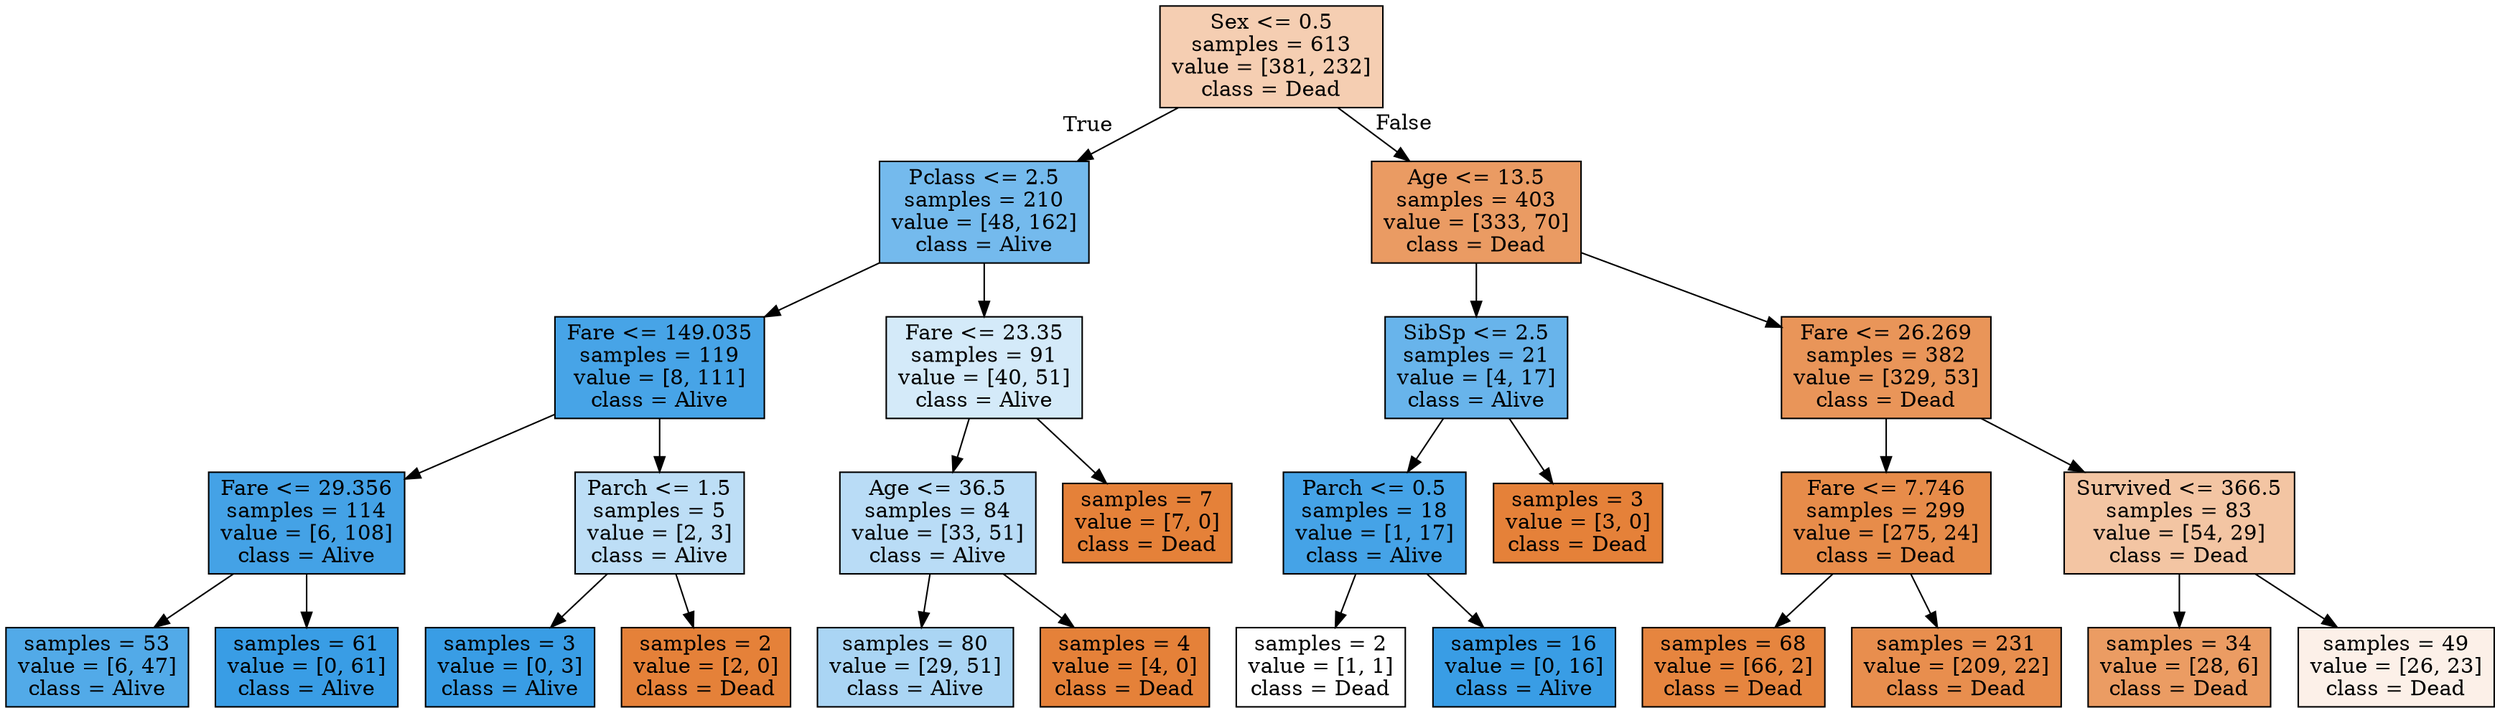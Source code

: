 digraph Tree {
node [shape=box, style="filled", color="black"] ;
0 [label="Sex <= 0.5\nsamples = 613\nvalue = [381, 232]\nclass = Dead", fillcolor="#f5ceb2"] ;
1 [label="Pclass <= 2.5\nsamples = 210\nvalue = [48, 162]\nclass = Alive", fillcolor="#74baed"] ;
0 -> 1 [labeldistance=2.5, labelangle=45, headlabel="True"] ;
2 [label="Fare <= 149.035\nsamples = 119\nvalue = [8, 111]\nclass = Alive", fillcolor="#47a4e7"] ;
1 -> 2 ;
3 [label="Fare <= 29.356\nsamples = 114\nvalue = [6, 108]\nclass = Alive", fillcolor="#44a2e6"] ;
2 -> 3 ;
4 [label="samples = 53\nvalue = [6, 47]\nclass = Alive", fillcolor="#52aae8"] ;
3 -> 4 ;
5 [label="samples = 61\nvalue = [0, 61]\nclass = Alive", fillcolor="#399de5"] ;
3 -> 5 ;
6 [label="Parch <= 1.5\nsamples = 5\nvalue = [2, 3]\nclass = Alive", fillcolor="#bddef6"] ;
2 -> 6 ;
7 [label="samples = 3\nvalue = [0, 3]\nclass = Alive", fillcolor="#399de5"] ;
6 -> 7 ;
8 [label="samples = 2\nvalue = [2, 0]\nclass = Dead", fillcolor="#e58139"] ;
6 -> 8 ;
9 [label="Fare <= 23.35\nsamples = 91\nvalue = [40, 51]\nclass = Alive", fillcolor="#d4eaf9"] ;
1 -> 9 ;
10 [label="Age <= 36.5\nsamples = 84\nvalue = [33, 51]\nclass = Alive", fillcolor="#b9dcf6"] ;
9 -> 10 ;
11 [label="samples = 80\nvalue = [29, 51]\nclass = Alive", fillcolor="#aad5f4"] ;
10 -> 11 ;
12 [label="samples = 4\nvalue = [4, 0]\nclass = Dead", fillcolor="#e58139"] ;
10 -> 12 ;
13 [label="samples = 7\nvalue = [7, 0]\nclass = Dead", fillcolor="#e58139"] ;
9 -> 13 ;
14 [label="Age <= 13.5\nsamples = 403\nvalue = [333, 70]\nclass = Dead", fillcolor="#ea9b63"] ;
0 -> 14 [labeldistance=2.5, labelangle=-45, headlabel="False"] ;
15 [label="SibSp <= 2.5\nsamples = 21\nvalue = [4, 17]\nclass = Alive", fillcolor="#68b4eb"] ;
14 -> 15 ;
16 [label="Parch <= 0.5\nsamples = 18\nvalue = [1, 17]\nclass = Alive", fillcolor="#45a3e7"] ;
15 -> 16 ;
17 [label="samples = 2\nvalue = [1, 1]\nclass = Dead", fillcolor="#ffffff"] ;
16 -> 17 ;
18 [label="samples = 16\nvalue = [0, 16]\nclass = Alive", fillcolor="#399de5"] ;
16 -> 18 ;
19 [label="samples = 3\nvalue = [3, 0]\nclass = Dead", fillcolor="#e58139"] ;
15 -> 19 ;
20 [label="Fare <= 26.269\nsamples = 382\nvalue = [329, 53]\nclass = Dead", fillcolor="#e99559"] ;
14 -> 20 ;
21 [label="Fare <= 7.746\nsamples = 299\nvalue = [275, 24]\nclass = Dead", fillcolor="#e78c4a"] ;
20 -> 21 ;
22 [label="samples = 68\nvalue = [66, 2]\nclass = Dead", fillcolor="#e6853f"] ;
21 -> 22 ;
23 [label="samples = 231\nvalue = [209, 22]\nclass = Dead", fillcolor="#e88e4e"] ;
21 -> 23 ;
24 [label="Survived <= 366.5\nsamples = 83\nvalue = [54, 29]\nclass = Dead", fillcolor="#f3c5a3"] ;
20 -> 24 ;
25 [label="samples = 34\nvalue = [28, 6]\nclass = Dead", fillcolor="#eb9c63"] ;
24 -> 25 ;
26 [label="samples = 49\nvalue = [26, 23]\nclass = Dead", fillcolor="#fcf0e8"] ;
24 -> 26 ;
}